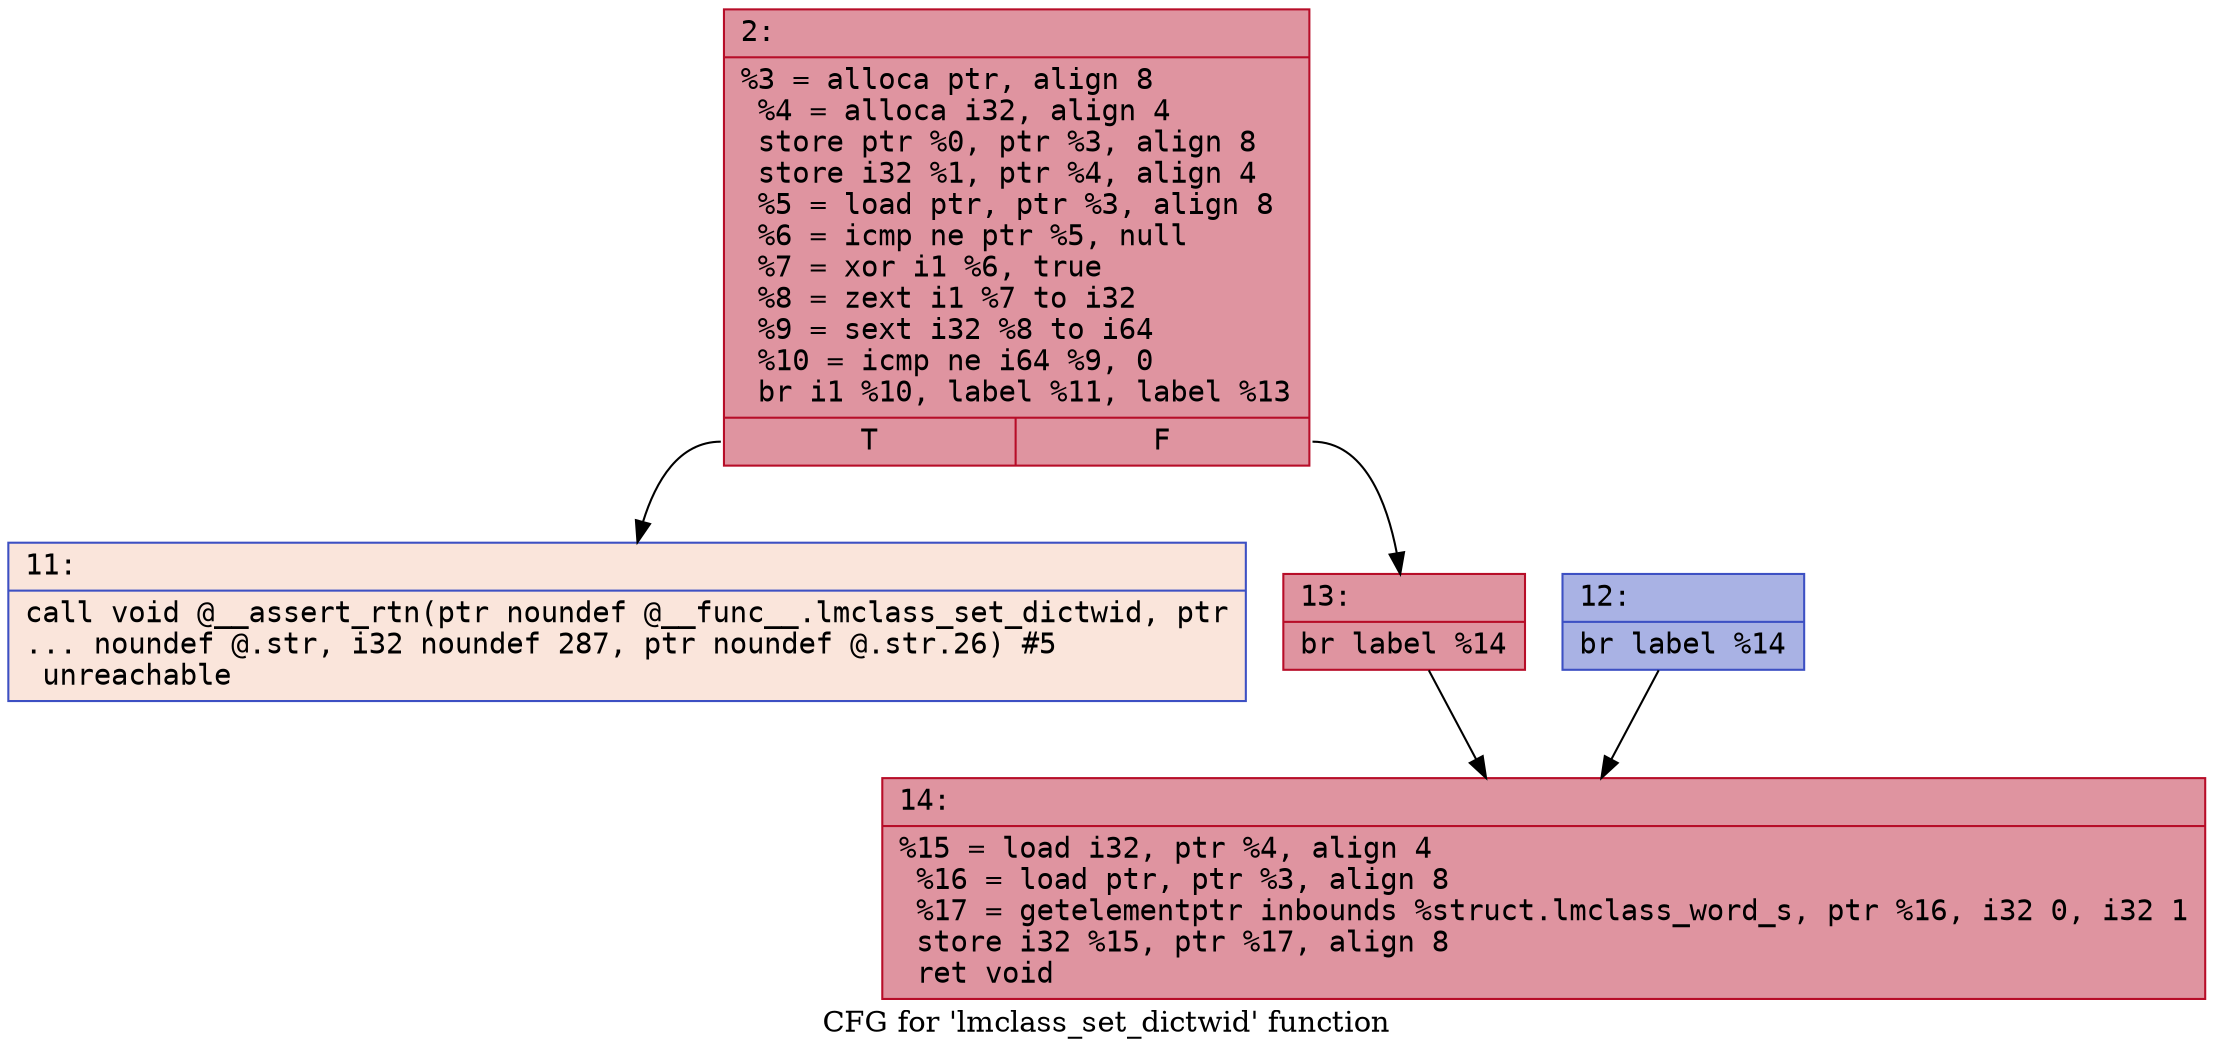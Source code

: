 digraph "CFG for 'lmclass_set_dictwid' function" {
	label="CFG for 'lmclass_set_dictwid' function";

	Node0x600000f794a0 [shape=record,color="#b70d28ff", style=filled, fillcolor="#b70d2870" fontname="Courier",label="{2:\l|  %3 = alloca ptr, align 8\l  %4 = alloca i32, align 4\l  store ptr %0, ptr %3, align 8\l  store i32 %1, ptr %4, align 4\l  %5 = load ptr, ptr %3, align 8\l  %6 = icmp ne ptr %5, null\l  %7 = xor i1 %6, true\l  %8 = zext i1 %7 to i32\l  %9 = sext i32 %8 to i64\l  %10 = icmp ne i64 %9, 0\l  br i1 %10, label %11, label %13\l|{<s0>T|<s1>F}}"];
	Node0x600000f794a0:s0 -> Node0x600000f794f0[tooltip="2 -> 11\nProbability 0.00%" ];
	Node0x600000f794a0:s1 -> Node0x600000f79590[tooltip="2 -> 13\nProbability 100.00%" ];
	Node0x600000f794f0 [shape=record,color="#3d50c3ff", style=filled, fillcolor="#f4c5ad70" fontname="Courier",label="{11:\l|  call void @__assert_rtn(ptr noundef @__func__.lmclass_set_dictwid, ptr\l... noundef @.str, i32 noundef 287, ptr noundef @.str.26) #5\l  unreachable\l}"];
	Node0x600000f79540 [shape=record,color="#3d50c3ff", style=filled, fillcolor="#3d50c370" fontname="Courier",label="{12:\l|  br label %14\l}"];
	Node0x600000f79540 -> Node0x600000f795e0[tooltip="12 -> 14\nProbability 100.00%" ];
	Node0x600000f79590 [shape=record,color="#b70d28ff", style=filled, fillcolor="#b70d2870" fontname="Courier",label="{13:\l|  br label %14\l}"];
	Node0x600000f79590 -> Node0x600000f795e0[tooltip="13 -> 14\nProbability 100.00%" ];
	Node0x600000f795e0 [shape=record,color="#b70d28ff", style=filled, fillcolor="#b70d2870" fontname="Courier",label="{14:\l|  %15 = load i32, ptr %4, align 4\l  %16 = load ptr, ptr %3, align 8\l  %17 = getelementptr inbounds %struct.lmclass_word_s, ptr %16, i32 0, i32 1\l  store i32 %15, ptr %17, align 8\l  ret void\l}"];
}
